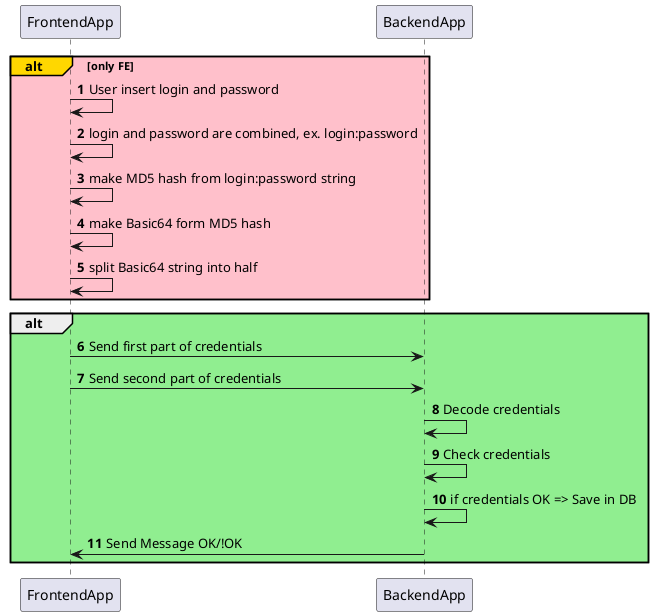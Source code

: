 @startuml
'https://plantuml.com/sequence-diagram

autonumber
alt#gold #pink only FE
FrontendApp -> FrontendApp: User insert login and password
FrontendApp -> FrontendApp: login and password are combined, ex. login:password
FrontendApp -> FrontendApp: make MD5 hash from login:password string
FrontendApp -> FrontendApp: make Basic64 form MD5 hash
FrontendApp -> FrontendApp: split Basic64 string into half
end

alt #lightgreen
FrontendApp -> BackendApp: Send first part of credentials
FrontendApp -> BackendApp: Send second part of credentials
BackendApp -> BackendApp: Decode credentials
BackendApp -> BackendApp: Check credentials
BackendApp -> BackendApp: if credentials OK => Save in DB
BackendApp -> FrontendApp: Send Message OK/!OK
end

@enduml